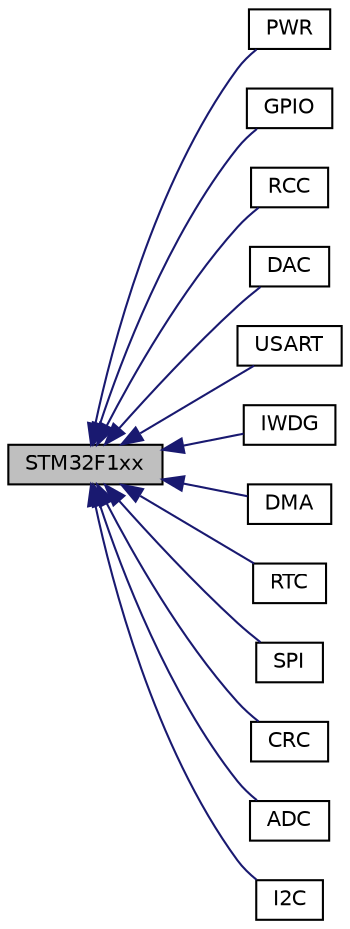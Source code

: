 digraph "STM32F1xx"
{
  edge [fontname="Helvetica",fontsize="10",labelfontname="Helvetica",labelfontsize="10"];
  node [fontname="Helvetica",fontsize="10",shape=record];
  rankdir=LR;
  Node8 [label="PWR",height=0.2,width=0.4,color="black", fillcolor="white", style="filled",URL="$group__pwr-file.html",tooltip="libopencm3 STM32F1xx Power Control"];
  Node5 [label="GPIO",height=0.2,width=0.4,color="black", fillcolor="white", style="filled",URL="$group__gpio__file.html",tooltip="libopencm3 STM32F1xx General Purpose I/O"];
  Node9 [label="RCC",height=0.2,width=0.4,color="black", fillcolor="white", style="filled",URL="$group__STM32F1xx-rcc-file.html",tooltip="libopencm3 STM32F1xx Reset and Clock Control"];
  Node3 [label="DAC",height=0.2,width=0.4,color="black", fillcolor="white", style="filled",URL="$group__dac__file.html",tooltip="libopencm3 STM32F1xx DAC"];
  Node12 [label="USART",height=0.2,width=0.4,color="black", fillcolor="white", style="filled",URL="$group__usart__file.html",tooltip="libopencm3 STM32F1xx USART"];
  Node7 [label="IWDG",height=0.2,width=0.4,color="black", fillcolor="white", style="filled",URL="$group__iwdg__file.html",tooltip="libopencm3 STM32F1xx Independent Watchdog Timer"];
  Node4 [label="DMA",height=0.2,width=0.4,color="black", fillcolor="white", style="filled",URL="$group__dma__file.html",tooltip="libopencm3 STM32F1xx DMA"];
  Node10 [label="RTC",height=0.2,width=0.4,color="black", fillcolor="white", style="filled",URL="$group__rtc__file.html",tooltip="libopencm3 STM32F1xx RTC"];
  Node11 [label="SPI",height=0.2,width=0.4,color="black", fillcolor="white", style="filled",URL="$group__spi__file.html",tooltip="libopencm3 STM32F1xx SPI"];
  Node2 [label="CRC",height=0.2,width=0.4,color="black", fillcolor="white", style="filled",URL="$group__crc__file.html",tooltip="libopencm3 STM32F1xx CRC"];
  Node1 [label="ADC",height=0.2,width=0.4,color="black", fillcolor="white", style="filled",URL="$group__STM32F1xx__adc__file.html",tooltip="libopencm3 STM32F1xx Analog to Digital Converters"];
  Node6 [label="I2C",height=0.2,width=0.4,color="black", fillcolor="white", style="filled",URL="$group__i2c__file.html",tooltip="libopencm3 STM32F1xx I2C"];
  Node0 [label="STM32F1xx",height=0.2,width=0.4,color="black", fillcolor="grey75", style="filled" fontcolor="black"];
  Node0->Node1 [shape=plaintext, color="midnightblue", dir="back", style="solid"];
  Node0->Node2 [shape=plaintext, color="midnightblue", dir="back", style="solid"];
  Node0->Node3 [shape=plaintext, color="midnightblue", dir="back", style="solid"];
  Node0->Node4 [shape=plaintext, color="midnightblue", dir="back", style="solid"];
  Node0->Node5 [shape=plaintext, color="midnightblue", dir="back", style="solid"];
  Node0->Node6 [shape=plaintext, color="midnightblue", dir="back", style="solid"];
  Node0->Node7 [shape=plaintext, color="midnightblue", dir="back", style="solid"];
  Node0->Node8 [shape=plaintext, color="midnightblue", dir="back", style="solid"];
  Node0->Node9 [shape=plaintext, color="midnightblue", dir="back", style="solid"];
  Node0->Node10 [shape=plaintext, color="midnightblue", dir="back", style="solid"];
  Node0->Node11 [shape=plaintext, color="midnightblue", dir="back", style="solid"];
  Node0->Node12 [shape=plaintext, color="midnightblue", dir="back", style="solid"];
}
